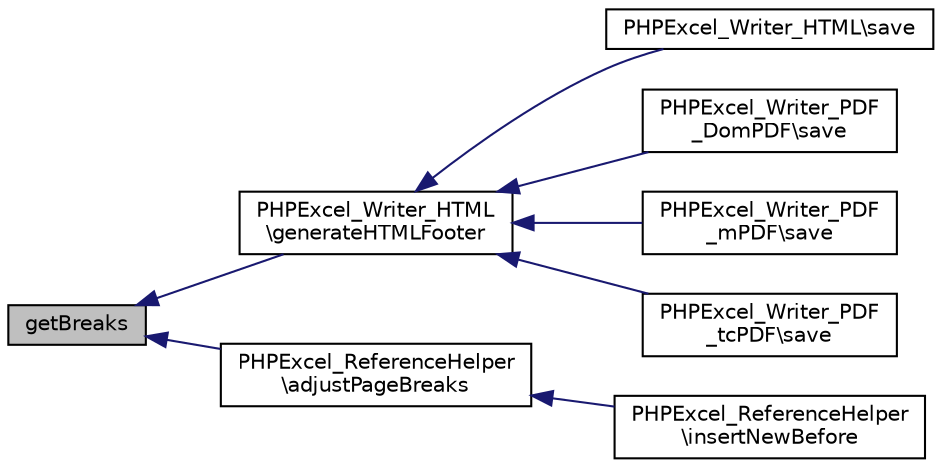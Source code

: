 digraph "getBreaks"
{
  edge [fontname="Helvetica",fontsize="10",labelfontname="Helvetica",labelfontsize="10"];
  node [fontname="Helvetica",fontsize="10",shape=record];
  rankdir="LR";
  Node160 [label="getBreaks",height=0.2,width=0.4,color="black", fillcolor="grey75", style="filled", fontcolor="black"];
  Node160 -> Node161 [dir="back",color="midnightblue",fontsize="10",style="solid",fontname="Helvetica"];
  Node161 [label="PHPExcel_Writer_HTML\l\\generateHTMLFooter",height=0.2,width=0.4,color="black", fillcolor="white", style="filled",URL="$class_p_h_p_excel___writer___h_t_m_l.html#a388332afad5cf5a153a179c4a83e4bae"];
  Node161 -> Node162 [dir="back",color="midnightblue",fontsize="10",style="solid",fontname="Helvetica"];
  Node162 [label="PHPExcel_Writer_HTML\\save",height=0.2,width=0.4,color="black", fillcolor="white", style="filled",URL="$class_p_h_p_excel___writer___h_t_m_l.html#a47cf44d053426c59c85d31f37744687c"];
  Node161 -> Node163 [dir="back",color="midnightblue",fontsize="10",style="solid",fontname="Helvetica"];
  Node163 [label="PHPExcel_Writer_PDF\l_DomPDF\\save",height=0.2,width=0.4,color="black", fillcolor="white", style="filled",URL="$class_p_h_p_excel___writer___p_d_f___dom_p_d_f.html#a47cf44d053426c59c85d31f37744687c"];
  Node161 -> Node164 [dir="back",color="midnightblue",fontsize="10",style="solid",fontname="Helvetica"];
  Node164 [label="PHPExcel_Writer_PDF\l_mPDF\\save",height=0.2,width=0.4,color="black", fillcolor="white", style="filled",URL="$class_p_h_p_excel___writer___p_d_f__m_p_d_f.html#a47cf44d053426c59c85d31f37744687c"];
  Node161 -> Node165 [dir="back",color="midnightblue",fontsize="10",style="solid",fontname="Helvetica"];
  Node165 [label="PHPExcel_Writer_PDF\l_tcPDF\\save",height=0.2,width=0.4,color="black", fillcolor="white", style="filled",URL="$class_p_h_p_excel___writer___p_d_f__tc_p_d_f.html#a47cf44d053426c59c85d31f37744687c"];
  Node160 -> Node166 [dir="back",color="midnightblue",fontsize="10",style="solid",fontname="Helvetica"];
  Node166 [label="PHPExcel_ReferenceHelper\l\\adjustPageBreaks",height=0.2,width=0.4,color="black", fillcolor="white", style="filled",URL="$class_p_h_p_excel___reference_helper.html#a7da82e3c9d9bc1d8b6416cc652be936d"];
  Node166 -> Node167 [dir="back",color="midnightblue",fontsize="10",style="solid",fontname="Helvetica"];
  Node167 [label="PHPExcel_ReferenceHelper\l\\insertNewBefore",height=0.2,width=0.4,color="black", fillcolor="white", style="filled",URL="$class_p_h_p_excel___reference_helper.html#a55e990024949c1c0c2ae42c9894012be"];
}
